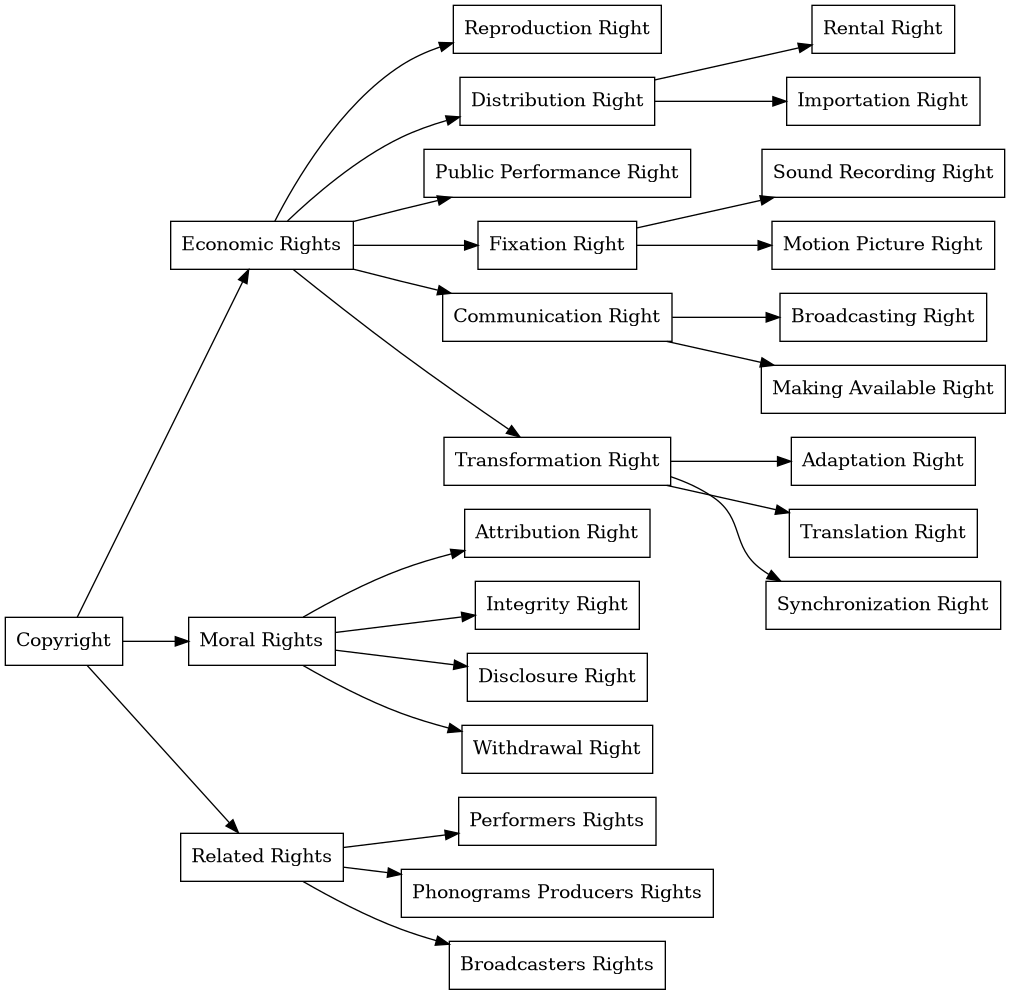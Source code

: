 @startuml
digraph CreationLifeCycleSample {
  node [shape=box]; rankdir=LR

  "Copyright" -> "Economic Rights", "Moral Rights", "Related Rights";

  "Economic Rights" -> "Reproduction Right", "Distribution Right", "Public Performance Right", "Fixation Right", "Communication Right", "Transformation Right";
  "Moral Rights" -> "Attribution Right", "Integrity Right", "Disclosure Right", "Withdrawal Right";
  "Related Rights" -> "Performers Rights", "Phonograms Producers Rights", "Broadcasters Rights"

  "Fixation Right" -> "Sound Recording Right", "Motion Picture Right";
  "Communication Right" -> "Broadcasting Right", "Making Available Right";
  "Transformation Right" -> "Adaptation Right", "Translation Right", "Synchronization Right";
  "Distribution Right" -> "Rental Right", "Importation Right";
}
@enduml